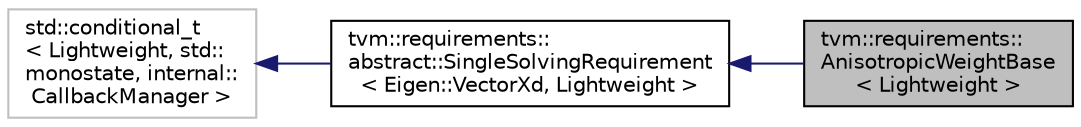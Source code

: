 digraph "tvm::requirements::AnisotropicWeightBase&lt; Lightweight &gt;"
{
  edge [fontname="Helvetica",fontsize="10",labelfontname="Helvetica",labelfontsize="10"];
  node [fontname="Helvetica",fontsize="10",shape=record];
  rankdir="LR";
  Node3 [label="tvm::requirements::\lAnisotropicWeightBase\l\< Lightweight \>",height=0.2,width=0.4,color="black", fillcolor="grey75", style="filled", fontcolor="black"];
  Node4 -> Node3 [dir="back",color="midnightblue",fontsize="10",style="solid",fontname="Helvetica"];
  Node4 [label="tvm::requirements::\labstract::SingleSolvingRequirement\l\< Eigen::VectorXd, Lightweight \>",height=0.2,width=0.4,color="black", fillcolor="white", style="filled",URL="$classtvm_1_1requirements_1_1abstract_1_1SingleSolvingRequirement.html"];
  Node5 -> Node4 [dir="back",color="midnightblue",fontsize="10",style="solid",fontname="Helvetica"];
  Node5 [label="std::conditional_t\l\< Lightweight, std::\lmonostate, internal::\lCallbackManager \>",height=0.2,width=0.4,color="grey75", fillcolor="white", style="filled"];
}
